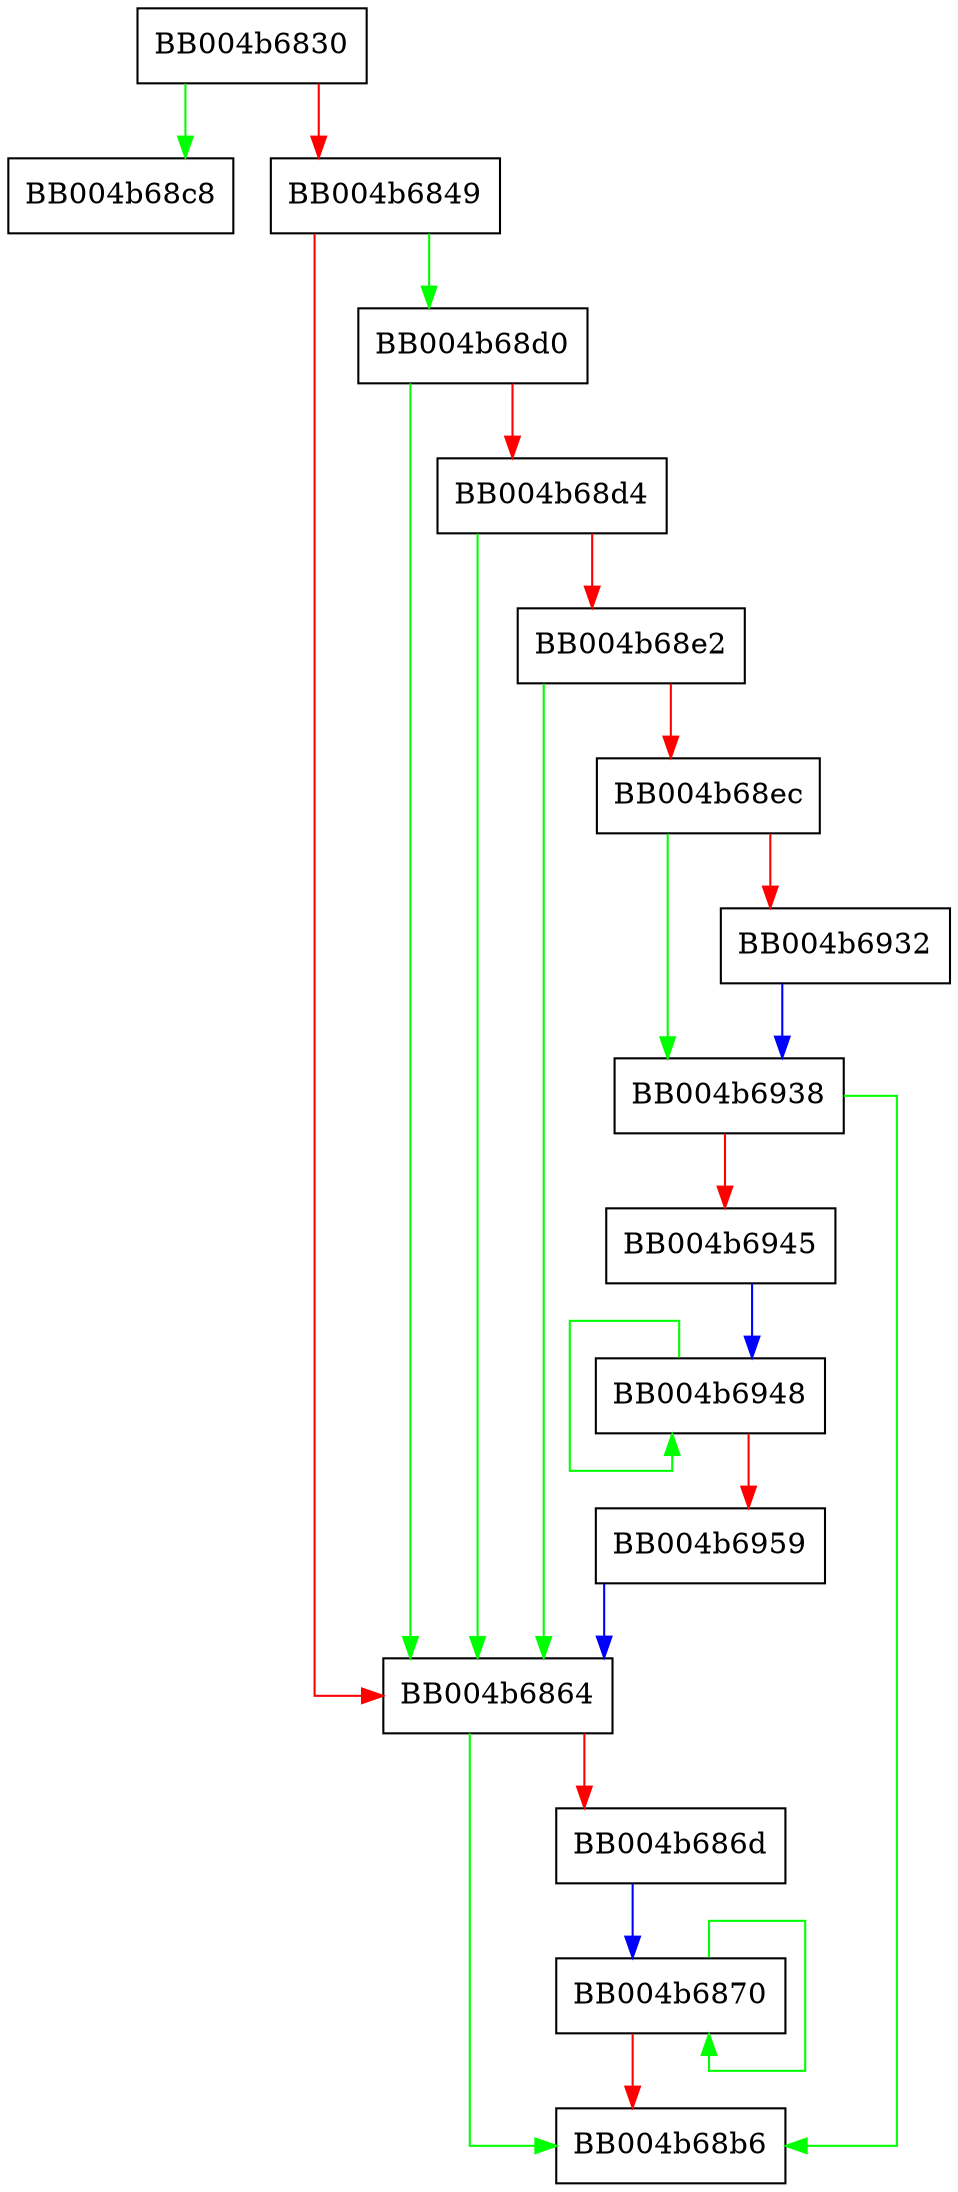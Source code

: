 digraph ossl_quic_port_subtick {
  node [shape="box"];
  graph [splines=ortho];
  BB004b6830 -> BB004b68c8 [color="green"];
  BB004b6830 -> BB004b6849 [color="red"];
  BB004b6849 -> BB004b68d0 [color="green"];
  BB004b6849 -> BB004b6864 [color="red"];
  BB004b6864 -> BB004b68b6 [color="green"];
  BB004b6864 -> BB004b686d [color="red"];
  BB004b686d -> BB004b6870 [color="blue"];
  BB004b6870 -> BB004b6870 [color="green"];
  BB004b6870 -> BB004b68b6 [color="red"];
  BB004b68d0 -> BB004b6864 [color="green"];
  BB004b68d0 -> BB004b68d4 [color="red"];
  BB004b68d4 -> BB004b6864 [color="green"];
  BB004b68d4 -> BB004b68e2 [color="red"];
  BB004b68e2 -> BB004b6864 [color="green"];
  BB004b68e2 -> BB004b68ec [color="red"];
  BB004b68ec -> BB004b6938 [color="green"];
  BB004b68ec -> BB004b6932 [color="red"];
  BB004b6932 -> BB004b6938 [color="blue"];
  BB004b6938 -> BB004b68b6 [color="green"];
  BB004b6938 -> BB004b6945 [color="red"];
  BB004b6945 -> BB004b6948 [color="blue"];
  BB004b6948 -> BB004b6948 [color="green"];
  BB004b6948 -> BB004b6959 [color="red"];
  BB004b6959 -> BB004b6864 [color="blue"];
}